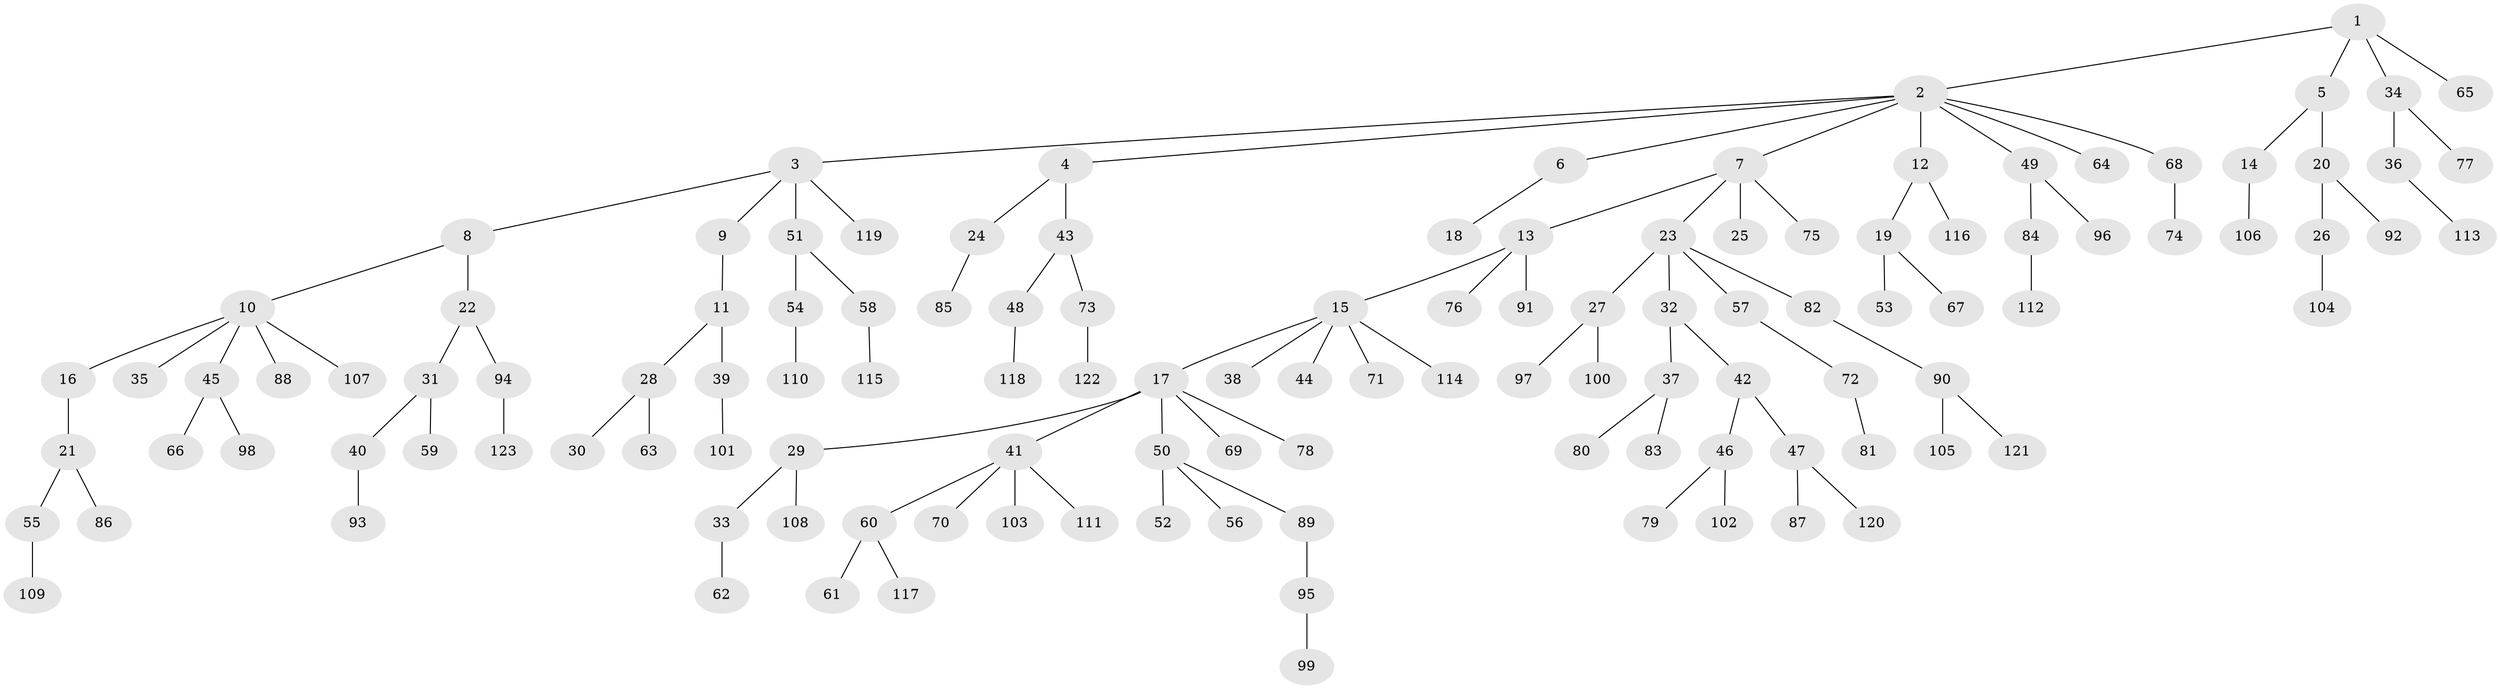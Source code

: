 // coarse degree distribution, {1: 0.684931506849315, 5: 0.0136986301369863, 4: 0.0273972602739726, 3: 0.0273972602739726, 2: 0.2054794520547945, 24: 0.0136986301369863, 14: 0.0136986301369863, 7: 0.0136986301369863}
// Generated by graph-tools (version 1.1) at 2025/56/03/04/25 21:56:24]
// undirected, 123 vertices, 122 edges
graph export_dot {
graph [start="1"]
  node [color=gray90,style=filled];
  1;
  2;
  3;
  4;
  5;
  6;
  7;
  8;
  9;
  10;
  11;
  12;
  13;
  14;
  15;
  16;
  17;
  18;
  19;
  20;
  21;
  22;
  23;
  24;
  25;
  26;
  27;
  28;
  29;
  30;
  31;
  32;
  33;
  34;
  35;
  36;
  37;
  38;
  39;
  40;
  41;
  42;
  43;
  44;
  45;
  46;
  47;
  48;
  49;
  50;
  51;
  52;
  53;
  54;
  55;
  56;
  57;
  58;
  59;
  60;
  61;
  62;
  63;
  64;
  65;
  66;
  67;
  68;
  69;
  70;
  71;
  72;
  73;
  74;
  75;
  76;
  77;
  78;
  79;
  80;
  81;
  82;
  83;
  84;
  85;
  86;
  87;
  88;
  89;
  90;
  91;
  92;
  93;
  94;
  95;
  96;
  97;
  98;
  99;
  100;
  101;
  102;
  103;
  104;
  105;
  106;
  107;
  108;
  109;
  110;
  111;
  112;
  113;
  114;
  115;
  116;
  117;
  118;
  119;
  120;
  121;
  122;
  123;
  1 -- 2;
  1 -- 5;
  1 -- 34;
  1 -- 65;
  2 -- 3;
  2 -- 4;
  2 -- 6;
  2 -- 7;
  2 -- 12;
  2 -- 49;
  2 -- 64;
  2 -- 68;
  3 -- 8;
  3 -- 9;
  3 -- 51;
  3 -- 119;
  4 -- 24;
  4 -- 43;
  5 -- 14;
  5 -- 20;
  6 -- 18;
  7 -- 13;
  7 -- 23;
  7 -- 25;
  7 -- 75;
  8 -- 10;
  8 -- 22;
  9 -- 11;
  10 -- 16;
  10 -- 35;
  10 -- 45;
  10 -- 88;
  10 -- 107;
  11 -- 28;
  11 -- 39;
  12 -- 19;
  12 -- 116;
  13 -- 15;
  13 -- 76;
  13 -- 91;
  14 -- 106;
  15 -- 17;
  15 -- 38;
  15 -- 44;
  15 -- 71;
  15 -- 114;
  16 -- 21;
  17 -- 29;
  17 -- 41;
  17 -- 50;
  17 -- 69;
  17 -- 78;
  19 -- 53;
  19 -- 67;
  20 -- 26;
  20 -- 92;
  21 -- 55;
  21 -- 86;
  22 -- 31;
  22 -- 94;
  23 -- 27;
  23 -- 32;
  23 -- 57;
  23 -- 82;
  24 -- 85;
  26 -- 104;
  27 -- 97;
  27 -- 100;
  28 -- 30;
  28 -- 63;
  29 -- 33;
  29 -- 108;
  31 -- 40;
  31 -- 59;
  32 -- 37;
  32 -- 42;
  33 -- 62;
  34 -- 36;
  34 -- 77;
  36 -- 113;
  37 -- 80;
  37 -- 83;
  39 -- 101;
  40 -- 93;
  41 -- 60;
  41 -- 70;
  41 -- 103;
  41 -- 111;
  42 -- 46;
  42 -- 47;
  43 -- 48;
  43 -- 73;
  45 -- 66;
  45 -- 98;
  46 -- 79;
  46 -- 102;
  47 -- 87;
  47 -- 120;
  48 -- 118;
  49 -- 84;
  49 -- 96;
  50 -- 52;
  50 -- 56;
  50 -- 89;
  51 -- 54;
  51 -- 58;
  54 -- 110;
  55 -- 109;
  57 -- 72;
  58 -- 115;
  60 -- 61;
  60 -- 117;
  68 -- 74;
  72 -- 81;
  73 -- 122;
  82 -- 90;
  84 -- 112;
  89 -- 95;
  90 -- 105;
  90 -- 121;
  94 -- 123;
  95 -- 99;
}
